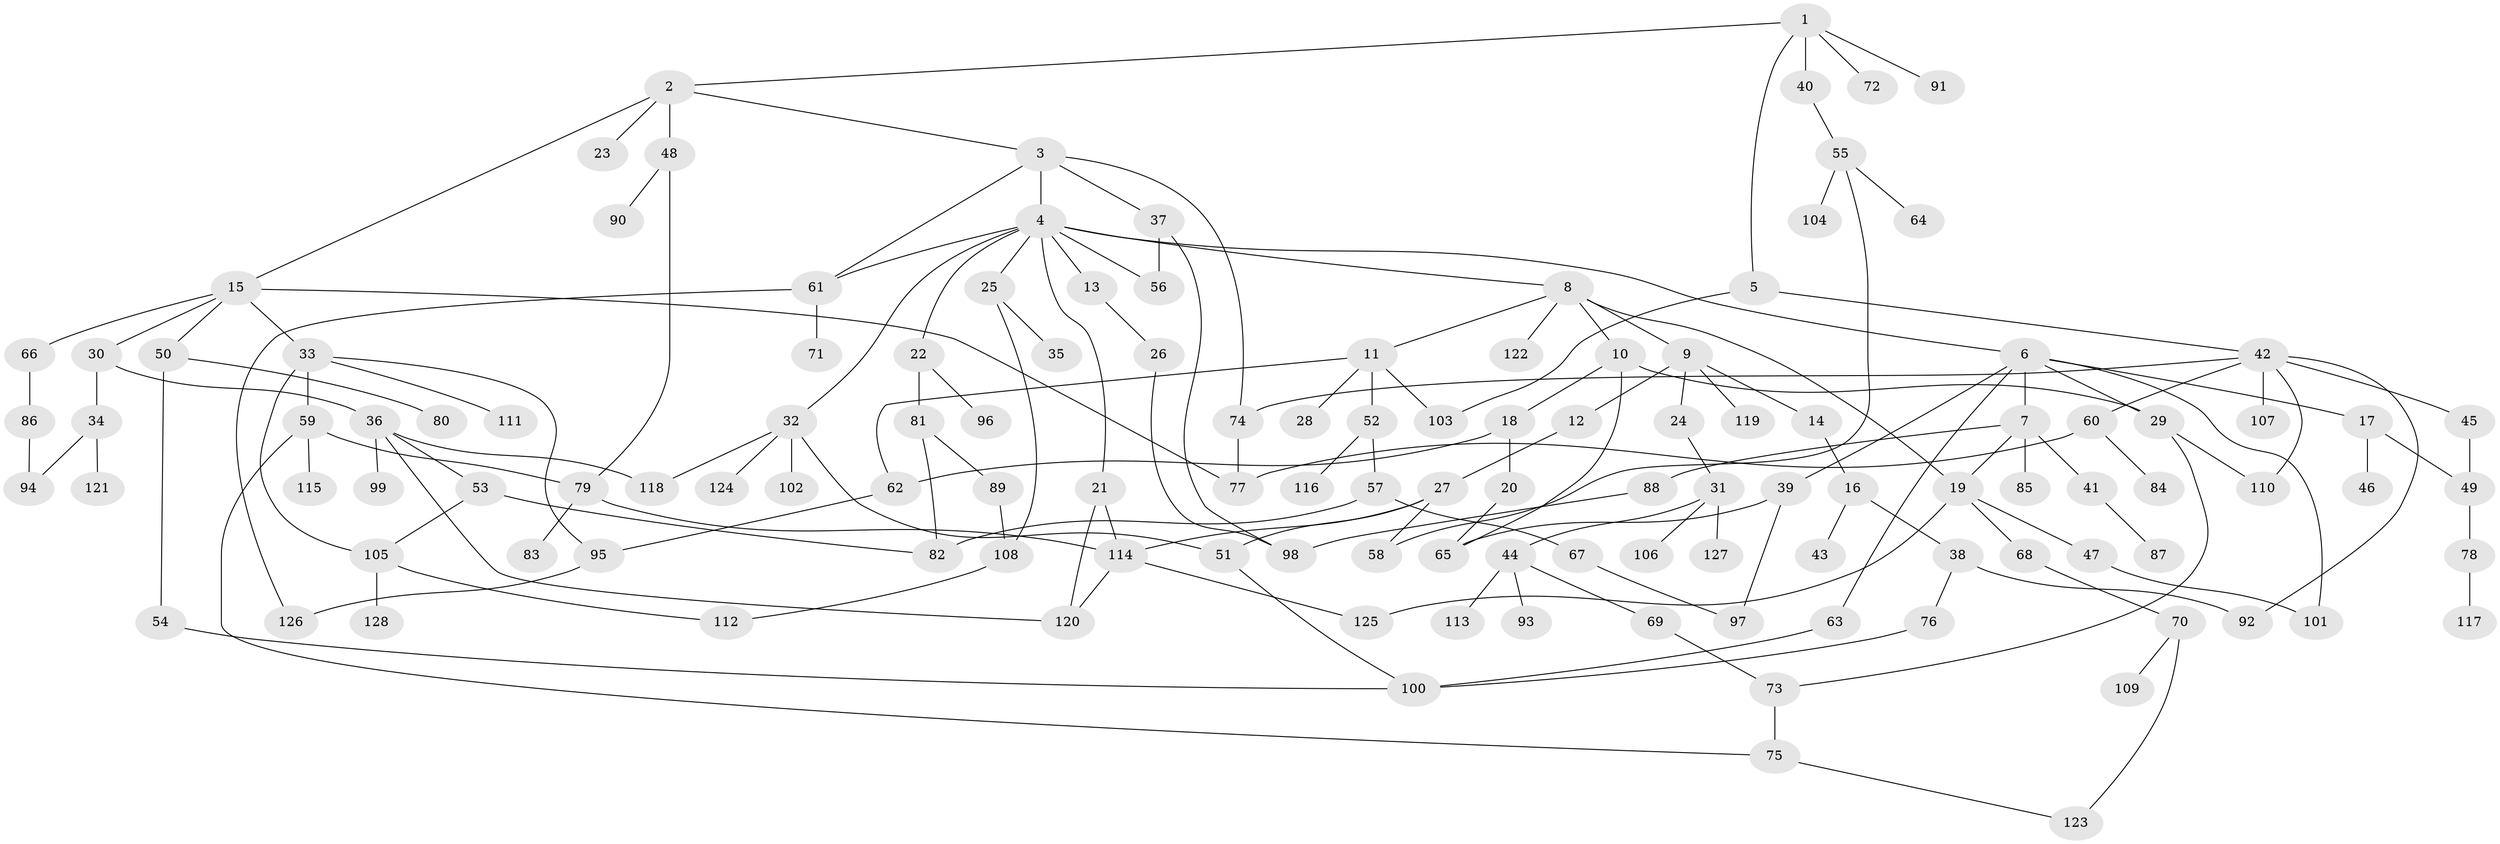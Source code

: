 // Generated by graph-tools (version 1.1) at 2025/13/03/09/25 04:13:18]
// undirected, 128 vertices, 168 edges
graph export_dot {
graph [start="1"]
  node [color=gray90,style=filled];
  1;
  2;
  3;
  4;
  5;
  6;
  7;
  8;
  9;
  10;
  11;
  12;
  13;
  14;
  15;
  16;
  17;
  18;
  19;
  20;
  21;
  22;
  23;
  24;
  25;
  26;
  27;
  28;
  29;
  30;
  31;
  32;
  33;
  34;
  35;
  36;
  37;
  38;
  39;
  40;
  41;
  42;
  43;
  44;
  45;
  46;
  47;
  48;
  49;
  50;
  51;
  52;
  53;
  54;
  55;
  56;
  57;
  58;
  59;
  60;
  61;
  62;
  63;
  64;
  65;
  66;
  67;
  68;
  69;
  70;
  71;
  72;
  73;
  74;
  75;
  76;
  77;
  78;
  79;
  80;
  81;
  82;
  83;
  84;
  85;
  86;
  87;
  88;
  89;
  90;
  91;
  92;
  93;
  94;
  95;
  96;
  97;
  98;
  99;
  100;
  101;
  102;
  103;
  104;
  105;
  106;
  107;
  108;
  109;
  110;
  111;
  112;
  113;
  114;
  115;
  116;
  117;
  118;
  119;
  120;
  121;
  122;
  123;
  124;
  125;
  126;
  127;
  128;
  1 -- 2;
  1 -- 5;
  1 -- 40;
  1 -- 72;
  1 -- 91;
  2 -- 3;
  2 -- 15;
  2 -- 23;
  2 -- 48;
  3 -- 4;
  3 -- 37;
  3 -- 61;
  3 -- 74;
  4 -- 6;
  4 -- 8;
  4 -- 13;
  4 -- 21;
  4 -- 22;
  4 -- 25;
  4 -- 32;
  4 -- 56;
  4 -- 61;
  5 -- 42;
  5 -- 103;
  6 -- 7;
  6 -- 17;
  6 -- 39;
  6 -- 63;
  6 -- 29;
  6 -- 101;
  7 -- 19;
  7 -- 41;
  7 -- 85;
  7 -- 88;
  8 -- 9;
  8 -- 10;
  8 -- 11;
  8 -- 122;
  8 -- 19;
  9 -- 12;
  9 -- 14;
  9 -- 24;
  9 -- 119;
  10 -- 18;
  10 -- 29;
  10 -- 65;
  11 -- 28;
  11 -- 52;
  11 -- 62;
  11 -- 103;
  12 -- 27;
  13 -- 26;
  14 -- 16;
  15 -- 30;
  15 -- 33;
  15 -- 50;
  15 -- 66;
  15 -- 77;
  16 -- 38;
  16 -- 43;
  17 -- 46;
  17 -- 49;
  18 -- 20;
  18 -- 62;
  19 -- 47;
  19 -- 68;
  19 -- 125;
  20 -- 65;
  21 -- 120;
  21 -- 114;
  22 -- 81;
  22 -- 96;
  24 -- 31;
  25 -- 35;
  25 -- 108;
  26 -- 98;
  27 -- 51;
  27 -- 58;
  27 -- 114;
  29 -- 110;
  29 -- 73;
  30 -- 34;
  30 -- 36;
  31 -- 44;
  31 -- 106;
  31 -- 127;
  32 -- 102;
  32 -- 118;
  32 -- 124;
  32 -- 51;
  33 -- 59;
  33 -- 95;
  33 -- 111;
  33 -- 105;
  34 -- 94;
  34 -- 121;
  36 -- 53;
  36 -- 99;
  36 -- 118;
  36 -- 120;
  37 -- 98;
  37 -- 56;
  38 -- 76;
  38 -- 92;
  39 -- 65;
  39 -- 97;
  40 -- 55;
  41 -- 87;
  42 -- 45;
  42 -- 60;
  42 -- 74;
  42 -- 92;
  42 -- 107;
  42 -- 110;
  44 -- 69;
  44 -- 93;
  44 -- 113;
  45 -- 49;
  47 -- 101;
  48 -- 79;
  48 -- 90;
  49 -- 78;
  50 -- 54;
  50 -- 80;
  51 -- 100;
  52 -- 57;
  52 -- 116;
  53 -- 105;
  53 -- 82;
  54 -- 100;
  55 -- 64;
  55 -- 104;
  55 -- 58;
  57 -- 67;
  57 -- 82;
  59 -- 75;
  59 -- 115;
  59 -- 79;
  60 -- 77;
  60 -- 84;
  61 -- 71;
  61 -- 126;
  62 -- 95;
  63 -- 100;
  66 -- 86;
  67 -- 97;
  68 -- 70;
  69 -- 73;
  70 -- 109;
  70 -- 123;
  73 -- 75;
  74 -- 77;
  75 -- 123;
  76 -- 100;
  78 -- 117;
  79 -- 83;
  79 -- 114;
  81 -- 82;
  81 -- 89;
  86 -- 94;
  88 -- 98;
  89 -- 108;
  95 -- 126;
  105 -- 128;
  105 -- 112;
  108 -- 112;
  114 -- 120;
  114 -- 125;
}
